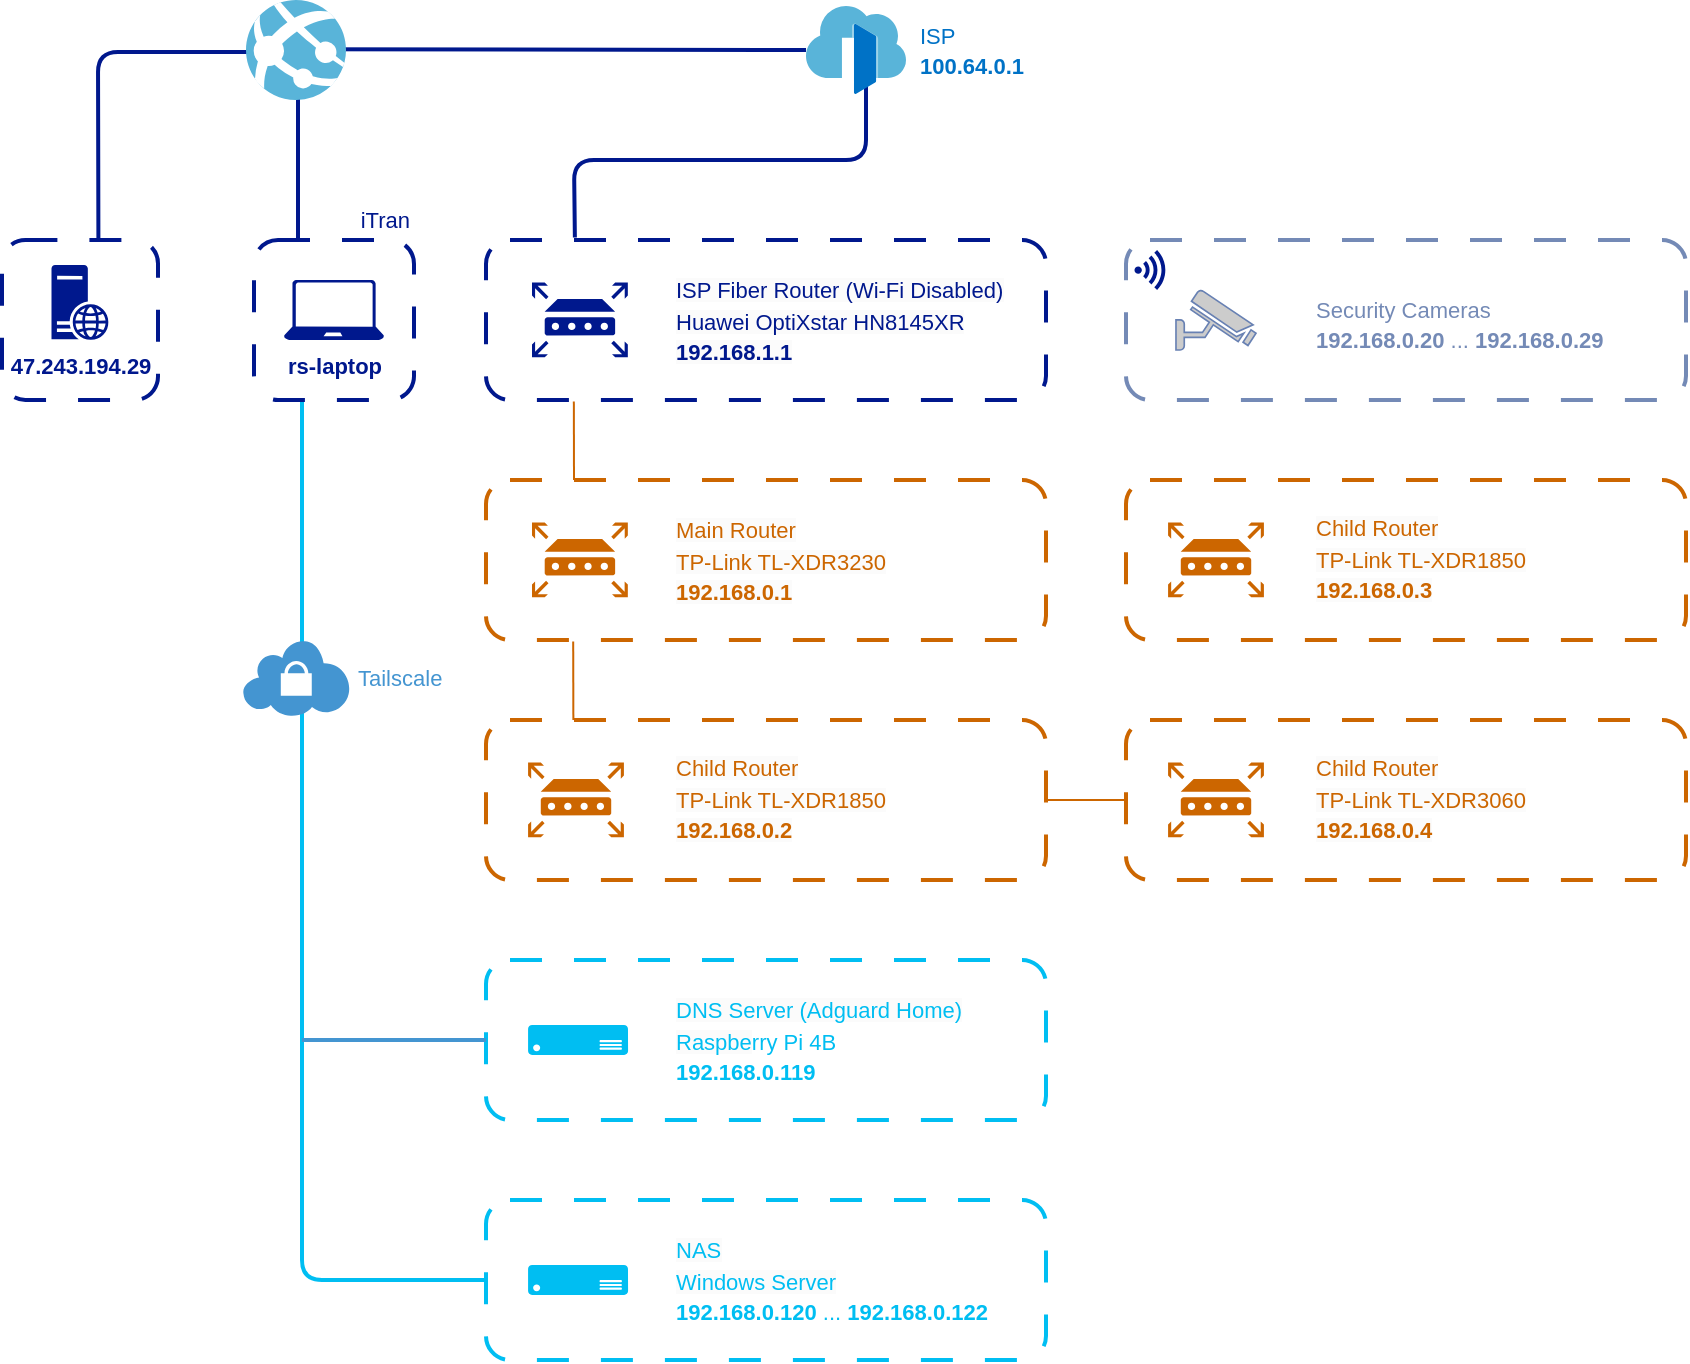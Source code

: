 <mxfile version="22.0.3" type="device">
  <diagram id="KHMHb_HekOx8Wtz281Yh" name="第 1 页">
    <mxGraphModel dx="1147" dy="710" grid="1" gridSize="10" guides="1" tooltips="1" connect="1" arrows="1" fold="1" page="1" pageScale="1" pageWidth="1169" pageHeight="827" background="#ffffff" math="1" shadow="0">
      <root>
        <mxCell id="0" />
        <mxCell id="1" parent="0" />
        <mxCell id="mQzAU8ioXe-na9pJHeP9-78" value="" style="rounded=1;whiteSpace=wrap;html=1;dashed=1;strokeWidth=2;fillColor=none;strokeColor=#00188d;fontColor=#00188d;dashPattern=8 8;" vertex="1" parent="1">
          <mxGeometry x="120" y="160" width="78" height="80" as="geometry" />
        </mxCell>
        <mxCell id="mQzAU8ioXe-na9pJHeP9-79" value="" style="endArrow=none;html=1;rounded=1;endFill=0;strokeColor=#00188d;strokeWidth=2;exitX=0.618;exitY=-0.01;exitDx=0;exitDy=0;exitPerimeter=0;" edge="1" parent="1" source="mQzAU8ioXe-na9pJHeP9-78">
          <mxGeometry width="50" height="50" relative="1" as="geometry">
            <mxPoint x="170" y="150" as="sourcePoint" />
            <mxPoint x="286" y="66" as="targetPoint" />
            <Array as="points">
              <mxPoint x="168" y="66" />
            </Array>
          </mxGeometry>
        </mxCell>
        <mxCell id="mQzAU8ioXe-na9pJHeP9-67" value="" style="endArrow=none;html=1;rounded=1;endFill=0;strokeColor=#00bef2;strokeWidth=2;entryX=0;entryY=0.5;entryDx=0;entryDy=0;exitX=0.3;exitY=1;exitDx=0;exitDy=0;exitPerimeter=0;" edge="1" parent="1" source="mQzAU8ioXe-na9pJHeP9-14" target="mQzAU8ioXe-na9pJHeP9-63">
          <mxGeometry width="50" height="50" relative="1" as="geometry">
            <mxPoint x="266" y="240" as="sourcePoint" />
            <mxPoint x="340" y="650" as="targetPoint" />
            <Array as="points">
              <mxPoint x="270" y="680" />
            </Array>
          </mxGeometry>
        </mxCell>
        <mxCell id="mQzAU8ioXe-na9pJHeP9-44" value="" style="rounded=1;whiteSpace=wrap;html=1;dashed=1;strokeWidth=2;fillColor=none;strokeColor=#748ab6;perimeterSpacing=0;glass=0;shadow=0;dashPattern=8 8;" vertex="1" parent="1">
          <mxGeometry x="682" y="160" width="280" height="80" as="geometry" />
        </mxCell>
        <mxCell id="ZmY6_l6aeNrQox6_WoO2-1" value="" style="rounded=1;whiteSpace=wrap;html=1;dashed=1;strokeWidth=2;fillColor=none;strokeColor=#00188d;perimeterSpacing=0;glass=0;shadow=0;dashPattern=8 8;" parent="1" vertex="1">
          <mxGeometry x="362" y="160" width="280" height="80" as="geometry" />
        </mxCell>
        <mxCell id="mQzAU8ioXe-na9pJHeP9-7" value="" style="endArrow=none;html=1;rounded=1;strokeWidth=2;strokeColor=#00188d;" parent="1" edge="1" target="mQzAU8ioXe-na9pJHeP9-4">
          <mxGeometry width="50" height="50" relative="1" as="geometry">
            <mxPoint x="272" y="64.66" as="sourcePoint" />
            <mxPoint x="402" y="65" as="targetPoint" />
          </mxGeometry>
        </mxCell>
        <mxCell id="mQzAU8ioXe-na9pJHeP9-10" value="" style="endArrow=none;html=1;rounded=1;endFill=0;strokeColor=#00188d;exitX=0.148;exitY=-0.015;exitDx=0;exitDy=0;exitPerimeter=0;strokeWidth=2;entryX=0.6;entryY=0.841;entryDx=0;entryDy=0;entryPerimeter=0;" parent="1" edge="1" target="mQzAU8ioXe-na9pJHeP9-4">
          <mxGeometry width="50" height="50" relative="1" as="geometry">
            <mxPoint x="406.44" y="158.8" as="sourcePoint" />
            <mxPoint x="538" y="66" as="targetPoint" />
            <Array as="points">
              <mxPoint x="406" y="120" />
              <mxPoint x="552" y="120" />
            </Array>
          </mxGeometry>
        </mxCell>
        <mxCell id="mQzAU8ioXe-na9pJHeP9-4" value="" style="image;sketch=0;aspect=fixed;html=1;points=[];align=center;fontSize=12;image=img/lib/mscae/Front_Doors.svg;" parent="1" vertex="1">
          <mxGeometry x="522" y="43" width="50" height="44" as="geometry" />
        </mxCell>
        <mxCell id="mQzAU8ioXe-na9pJHeP9-11" value="" style="endArrow=none;html=1;rounded=1;strokeWidth=2;exitX=0.258;exitY=0;exitDx=0;exitDy=0;exitPerimeter=0;strokeColor=#00188d;" parent="1" edge="1">
          <mxGeometry width="50" height="50" relative="1" as="geometry">
            <mxPoint x="268" y="160" as="sourcePoint" />
            <mxPoint x="268" y="87" as="targetPoint" />
            <Array as="points" />
          </mxGeometry>
        </mxCell>
        <mxCell id="mQzAU8ioXe-na9pJHeP9-3" value="" style="image;sketch=0;aspect=fixed;html=1;points=[];align=center;fontSize=12;image=img/lib/mscae/App_Services.svg;" parent="1" vertex="1">
          <mxGeometry x="242" y="40" width="50" height="50" as="geometry" />
        </mxCell>
        <mxCell id="mQzAU8ioXe-na9pJHeP9-12" value="" style="shadow=0;dashed=0;html=1;strokeColor=none;fillColor=#4495D1;labelPosition=center;verticalLabelPosition=bottom;verticalAlign=top;align=center;outlineConnect=0;shape=mxgraph.veeam.vpn;" parent="1" vertex="1">
          <mxGeometry x="240" y="360" width="54" height="38" as="geometry" />
        </mxCell>
        <mxCell id="mQzAU8ioXe-na9pJHeP9-14" value="" style="rounded=1;whiteSpace=wrap;html=1;dashed=1;strokeWidth=2;fillColor=none;strokeColor=#00188d;fontColor=#00188d;dashPattern=8 8;" parent="1" vertex="1">
          <mxGeometry x="246" y="160" width="80" height="80" as="geometry" />
        </mxCell>
        <mxCell id="mQzAU8ioXe-na9pJHeP9-17" value="rs-laptop" style="sketch=0;aspect=fixed;pointerEvents=1;shadow=0;dashed=0;strokeColor=none;labelPosition=center;verticalLabelPosition=bottom;verticalAlign=top;align=center;fillColor=#00188D;shape=mxgraph.azure.laptop;fontStyle=1;html=1;fontSize=11;fontColor=#00188d;" parent="1" vertex="1">
          <mxGeometry x="261" y="180" width="50" height="30" as="geometry" />
        </mxCell>
        <mxCell id="mQzAU8ioXe-na9pJHeP9-18" value="&lt;font style=&quot;font-size: 11px;&quot;&gt;iTran&lt;/font&gt;" style="rounded=1;whiteSpace=wrap;html=1;fontSize=11;strokeColor=none;fillColor=none;fontColor=#00188d;align=right;" parent="1" vertex="1">
          <mxGeometry x="286" y="140" width="40" height="20" as="geometry" />
        </mxCell>
        <mxCell id="mQzAU8ioXe-na9pJHeP9-19" value="&lt;font style=&quot;font-size: 11px;&quot;&gt;&lt;span style=&quot;font-weight: normal;&quot;&gt;ISP&lt;/span&gt;&lt;br&gt;100.64.0.1&lt;/font&gt;" style="text;align=left;verticalAlign=middle;resizable=0;points=[];autosize=1;strokeColor=none;fillColor=none;fontSize=12;fontStyle=1;html=1;fontColor=#0072c6;" parent="1" vertex="1">
          <mxGeometry x="577" y="45" width="80" height="40" as="geometry" />
        </mxCell>
        <mxCell id="mQzAU8ioXe-na9pJHeP9-22" value="" style="group" parent="1" vertex="1" connectable="0">
          <mxGeometry x="385" y="180" width="240" height="40" as="geometry" />
        </mxCell>
        <mxCell id="mQzAU8ioXe-na9pJHeP9-20" value="&lt;p style=&quot;line-height: 90%;&quot;&gt;&lt;span style=&quot;orphans: 2; text-align: left; text-indent: 0px; widows: 2; background-color: rgb(251, 251, 251); text-decoration-thickness: initial; text-decoration-style: initial; text-decoration-color: initial; float: none; display: inline !important; -webkit-text-stroke-width: 0px; word-spacing: 0px; text-transform: none; letter-spacing: normal; font-variant-caps: normal; font-variant-ligatures: normal; font-style: normal; font-size: 11px; font-family: Helvetica;&quot;&gt;ISP Fiber Router (Wi-Fi Disabled)&lt;br&gt;&lt;span style=&quot;font-size: 11px;&quot;&gt;Huawei OptiXstar HN8145XR&lt;/span&gt;&lt;br&gt;&lt;b style=&quot;font-family: Helvetica; font-size: 11px; font-style: normal; font-variant-ligatures: normal; font-variant-caps: normal; letter-spacing: normal; text-transform: none; word-spacing: 0px; -webkit-text-stroke-width: 0px;&quot;&gt;192.168.1.1&lt;/b&gt;&lt;br&gt;&lt;/span&gt;&lt;/p&gt;" style="text;whiteSpace=wrap;html=1;fontSize=16;fontColor=#00188d;verticalAlign=middle;" parent="mQzAU8ioXe-na9pJHeP9-22" vertex="1">
          <mxGeometry x="70" width="170.0" height="40" as="geometry" />
        </mxCell>
        <mxCell id="mQzAU8ioXe-na9pJHeP9-21" value="" style="sketch=0;aspect=fixed;pointerEvents=1;shadow=0;dashed=0;html=1;strokeColor=none;labelPosition=center;verticalLabelPosition=bottom;verticalAlign=top;align=center;fillColor=#00188D;shape=mxgraph.mscae.enterprise.router;fontSize=16;" parent="mQzAU8ioXe-na9pJHeP9-22" vertex="1">
          <mxGeometry y="1.31" width="47.917" height="37.375" as="geometry" />
        </mxCell>
        <mxCell id="mQzAU8ioXe-na9pJHeP9-24" value="" style="rounded=1;whiteSpace=wrap;html=1;fontSize=16;fillColor=none;strokeWidth=2;dashed=1;perimeterSpacing=0;strokeColor=#CC6600;dashPattern=8 8;" parent="1" vertex="1">
          <mxGeometry x="362" y="280" width="280" height="80" as="geometry" />
        </mxCell>
        <mxCell id="mQzAU8ioXe-na9pJHeP9-25" value="" style="endArrow=none;html=1;rounded=1;fontSize=12;startSize=8;endSize=8;entryX=0.139;entryY=1.01;entryDx=0;entryDy=0;entryPerimeter=0;strokeColor=#CC6600;" parent="1" edge="1">
          <mxGeometry width="50" height="50" relative="1" as="geometry">
            <mxPoint x="406" y="280" as="sourcePoint" />
            <mxPoint x="405.92" y="240.8" as="targetPoint" />
          </mxGeometry>
        </mxCell>
        <mxCell id="mQzAU8ioXe-na9pJHeP9-27" value="" style="sketch=0;aspect=fixed;pointerEvents=1;shadow=0;dashed=0;html=1;strokeColor=none;labelPosition=center;verticalLabelPosition=bottom;verticalAlign=top;align=center;fillColor=#CC6600;shape=mxgraph.mscae.enterprise.router;fontSize=16;" parent="1" vertex="1">
          <mxGeometry x="385" y="301.31" width="47.917" height="37.375" as="geometry" />
        </mxCell>
        <mxCell id="mQzAU8ioXe-na9pJHeP9-29" value="&lt;p style=&quot;line-height: 90%;&quot;&gt;&lt;span style=&quot;orphans: 2; text-align: left; text-indent: 0px; widows: 2; background-color: rgb(251, 251, 251); text-decoration-thickness: initial; text-decoration-style: initial; text-decoration-color: initial; float: none; display: inline !important; -webkit-text-stroke-width: 0px; word-spacing: 0px; text-transform: none; letter-spacing: normal; font-variant-caps: normal; font-variant-ligatures: normal; font-style: normal; font-size: 11px; font-family: Helvetica;&quot;&gt;Main Router&lt;br&gt;TP-Link TL-XDR3230&lt;br&gt;&lt;b style=&quot;font-family: Helvetica; font-size: 11px; font-style: normal; font-variant-ligatures: normal; font-variant-caps: normal; letter-spacing: normal; text-transform: none; word-spacing: 0px; -webkit-text-stroke-width: 0px;&quot;&gt;192.168.0.1&lt;/b&gt;&lt;br&gt;&lt;/span&gt;&lt;/p&gt;" style="text;whiteSpace=wrap;html=1;fontSize=16;fontColor=#CC6600;verticalAlign=middle;fillColor=none;" parent="1" vertex="1">
          <mxGeometry x="455" y="300" width="170.0" height="40" as="geometry" />
        </mxCell>
        <mxCell id="mQzAU8ioXe-na9pJHeP9-26" value="" style="rounded=1;whiteSpace=wrap;html=1;fontSize=16;fillColor=none;strokeWidth=2;dashed=1;perimeterSpacing=0;strokeColor=#CC6600;dashPattern=8 8;" vertex="1" parent="1">
          <mxGeometry x="362" y="400" width="280" height="80" as="geometry" />
        </mxCell>
        <mxCell id="mQzAU8ioXe-na9pJHeP9-28" value="" style="sketch=0;aspect=fixed;pointerEvents=1;shadow=0;dashed=0;html=1;strokeColor=none;labelPosition=center;verticalLabelPosition=bottom;verticalAlign=top;align=center;fillColor=#CC6600;shape=mxgraph.mscae.enterprise.router;fontSize=16;" vertex="1" parent="1">
          <mxGeometry x="383.04" y="421.31" width="47.917" height="37.375" as="geometry" />
        </mxCell>
        <mxCell id="mQzAU8ioXe-na9pJHeP9-30" value="&lt;p style=&quot;line-height: 90%;&quot;&gt;&lt;span style=&quot;orphans: 2; text-align: left; text-indent: 0px; widows: 2; background-color: rgb(251, 251, 251); text-decoration-thickness: initial; text-decoration-style: initial; text-decoration-color: initial; float: none; display: inline !important; -webkit-text-stroke-width: 0px; word-spacing: 0px; text-transform: none; letter-spacing: normal; font-variant-caps: normal; font-variant-ligatures: normal; font-style: normal; font-size: 11px; font-family: Helvetica;&quot;&gt;Child Router&lt;br&gt;TP-Link TL-XDR1850&lt;br&gt;&lt;b style=&quot;font-family: Helvetica; font-size: 11px; font-style: normal; font-variant-ligatures: normal; font-variant-caps: normal; letter-spacing: normal; text-transform: none; word-spacing: 0px; -webkit-text-stroke-width: 0px;&quot;&gt;192.168.0.2&lt;/b&gt;&lt;br&gt;&lt;/span&gt;&lt;/p&gt;" style="text;whiteSpace=wrap;html=1;fontSize=16;fontColor=#CC6600;verticalAlign=middle;fillColor=none;" vertex="1" parent="1">
          <mxGeometry x="455" y="418.68" width="170.0" height="40" as="geometry" />
        </mxCell>
        <mxCell id="mQzAU8ioXe-na9pJHeP9-31" value="" style="rounded=1;whiteSpace=wrap;html=1;fontSize=16;fillColor=none;strokeWidth=2;dashed=1;perimeterSpacing=0;strokeColor=#CC6600;dashPattern=8 8;" vertex="1" parent="1">
          <mxGeometry x="682" y="280" width="280" height="80" as="geometry" />
        </mxCell>
        <mxCell id="mQzAU8ioXe-na9pJHeP9-32" value="" style="sketch=0;aspect=fixed;pointerEvents=1;shadow=0;dashed=0;html=1;strokeColor=none;labelPosition=center;verticalLabelPosition=bottom;verticalAlign=top;align=center;fillColor=#CC6600;shape=mxgraph.mscae.enterprise.router;fontSize=16;" vertex="1" parent="1">
          <mxGeometry x="703.04" y="301.31" width="47.917" height="37.375" as="geometry" />
        </mxCell>
        <mxCell id="mQzAU8ioXe-na9pJHeP9-33" value="&lt;p style=&quot;line-height: 90%;&quot;&gt;&lt;span style=&quot;orphans: 2; text-align: left; text-indent: 0px; widows: 2; background-color: rgb(251, 251, 251); text-decoration-thickness: initial; text-decoration-style: initial; text-decoration-color: initial; float: none; display: inline !important; -webkit-text-stroke-width: 0px; word-spacing: 0px; text-transform: none; letter-spacing: normal; font-variant-caps: normal; font-variant-ligatures: normal; font-style: normal; font-size: 11px; font-family: Helvetica;&quot;&gt;Child Router&lt;br&gt;TP-Link TL-XDR1850&lt;br&gt;&lt;b style=&quot;font-family: Helvetica; font-size: 11px; font-style: normal; font-variant-ligatures: normal; font-variant-caps: normal; letter-spacing: normal; text-transform: none; word-spacing: 0px; -webkit-text-stroke-width: 0px;&quot;&gt;192.168.0.3&lt;/b&gt;&lt;br&gt;&lt;/span&gt;&lt;/p&gt;" style="text;whiteSpace=wrap;html=1;fontSize=16;fontColor=#CC6600;verticalAlign=middle;fillColor=none;" vertex="1" parent="1">
          <mxGeometry x="775" y="298.68" width="170.0" height="40" as="geometry" />
        </mxCell>
        <mxCell id="mQzAU8ioXe-na9pJHeP9-34" value="" style="rounded=1;whiteSpace=wrap;html=1;fontSize=16;fillColor=none;strokeWidth=2;dashed=1;perimeterSpacing=0;strokeColor=#CC6600;dashPattern=8 8;" vertex="1" parent="1">
          <mxGeometry x="682" y="400" width="280" height="80" as="geometry" />
        </mxCell>
        <mxCell id="mQzAU8ioXe-na9pJHeP9-35" value="" style="sketch=0;aspect=fixed;pointerEvents=1;shadow=0;dashed=0;html=1;strokeColor=none;labelPosition=center;verticalLabelPosition=bottom;verticalAlign=top;align=center;fillColor=#CC6600;shape=mxgraph.mscae.enterprise.router;fontSize=16;" vertex="1" parent="1">
          <mxGeometry x="703.04" y="421.31" width="47.917" height="37.375" as="geometry" />
        </mxCell>
        <mxCell id="mQzAU8ioXe-na9pJHeP9-36" value="&lt;p style=&quot;line-height: 90%;&quot;&gt;&lt;span style=&quot;orphans: 2; text-align: left; text-indent: 0px; widows: 2; background-color: rgb(251, 251, 251); text-decoration-thickness: initial; text-decoration-style: initial; text-decoration-color: initial; float: none; display: inline !important; -webkit-text-stroke-width: 0px; word-spacing: 0px; text-transform: none; letter-spacing: normal; font-variant-caps: normal; font-variant-ligatures: normal; font-style: normal; font-size: 11px; font-family: Helvetica;&quot;&gt;Child Router&lt;br&gt;TP-Link TL-XDR3060&lt;br&gt;&lt;b style=&quot;font-family: Helvetica; font-size: 11px; font-style: normal; font-variant-ligatures: normal; font-variant-caps: normal; letter-spacing: normal; text-transform: none; word-spacing: 0px; -webkit-text-stroke-width: 0px;&quot;&gt;192.168.0.4&lt;/b&gt;&lt;br&gt;&lt;/span&gt;&lt;/p&gt;" style="text;whiteSpace=wrap;html=1;fontSize=16;fontColor=#CC6600;verticalAlign=middle;fillColor=none;" vertex="1" parent="1">
          <mxGeometry x="775" y="418.68" width="170.0" height="40" as="geometry" />
        </mxCell>
        <mxCell id="mQzAU8ioXe-na9pJHeP9-38" value="" style="endArrow=none;html=1;rounded=1;fontSize=12;startSize=8;endSize=8;entryX=0.139;entryY=1.01;entryDx=0;entryDy=0;entryPerimeter=0;strokeColor=#CC6600;" edge="1" parent="1">
          <mxGeometry width="50" height="50" relative="1" as="geometry">
            <mxPoint x="405.68" y="400" as="sourcePoint" />
            <mxPoint x="405.6" y="360.8" as="targetPoint" />
          </mxGeometry>
        </mxCell>
        <mxCell id="mQzAU8ioXe-na9pJHeP9-40" value="" style="endArrow=none;html=1;rounded=0;fontSize=12;startSize=8;endSize=8;curved=1;entryX=1;entryY=0.5;entryDx=0;entryDy=0;strokeColor=#CC6600;exitX=0;exitY=0.5;exitDx=0;exitDy=0;" edge="1" parent="1" source="mQzAU8ioXe-na9pJHeP9-34" target="mQzAU8ioXe-na9pJHeP9-26">
          <mxGeometry width="50" height="50" relative="1" as="geometry">
            <mxPoint x="787.08" y="310" as="sourcePoint" />
            <mxPoint x="787" y="270.8" as="targetPoint" />
          </mxGeometry>
        </mxCell>
        <mxCell id="mQzAU8ioXe-na9pJHeP9-43" value="" style="fontColor=#0066CC;verticalAlign=top;verticalLabelPosition=bottom;labelPosition=center;align=center;html=1;outlineConnect=0;fillColor=#CCCCCC;strokeColor=#6881B3;gradientColor=none;gradientDirection=north;strokeWidth=2;shape=mxgraph.networks.security_camera;fontSize=16;aspect=fixed;" vertex="1" parent="1">
          <mxGeometry x="706.99" y="185" width="40.01" height="30" as="geometry" />
        </mxCell>
        <mxCell id="mQzAU8ioXe-na9pJHeP9-49" value="" style="sketch=0;aspect=fixed;pointerEvents=1;shadow=0;dashed=0;html=1;strokeColor=none;labelPosition=center;verticalLabelPosition=bottom;verticalAlign=top;align=center;fillColor=#00188D;shape=mxgraph.mscae.enterprise.wireless_connection;fontSize=16;" vertex="1" parent="1">
          <mxGeometry x="686.24" y="165" width="16.8" height="20" as="geometry" />
        </mxCell>
        <mxCell id="mQzAU8ioXe-na9pJHeP9-51" value="Tailscale" style="text;html=1;align=left;verticalAlign=middle;resizable=0;points=[];autosize=1;strokeColor=none;fillColor=none;fontSize=11;fontColor=#4495d1;" vertex="1" parent="1">
          <mxGeometry x="296" y="364" width="70" height="30" as="geometry" />
        </mxCell>
        <mxCell id="mQzAU8ioXe-na9pJHeP9-57" value="&lt;div style=&quot;&quot;&gt;&lt;span style=&quot;font-weight: normal; font-size: 11px; background-color: initial;&quot;&gt;Security Cameras&lt;/span&gt;&lt;/div&gt;&lt;font style=&quot;font-size: 11px;&quot;&gt;&lt;div style=&quot;&quot;&gt;&lt;span style=&quot;background-color: initial;&quot;&gt;192.168.0.20&lt;/span&gt;&lt;span style=&quot;background-color: initial; font-weight: normal;&quot;&gt; ... &lt;/span&gt;&lt;span style=&quot;background-color: initial;&quot;&gt;192.168.0.29&lt;/span&gt;&lt;/div&gt;&lt;/font&gt;" style="text;html=1;align=left;verticalAlign=middle;resizable=0;points=[];autosize=1;strokeColor=none;fillColor=none;fontSize=16;fontColor=#748ab6;fontStyle=1" vertex="1" parent="1">
          <mxGeometry x="775" y="175" width="170" height="50" as="geometry" />
        </mxCell>
        <mxCell id="mQzAU8ioXe-na9pJHeP9-63" value="" style="rounded=1;whiteSpace=wrap;html=1;fontSize=16;fillColor=none;strokeWidth=2;dashed=1;perimeterSpacing=0;strokeColor=#00bef2;dashPattern=8 8;" vertex="1" parent="1">
          <mxGeometry x="362" y="640" width="280" height="80" as="geometry" />
        </mxCell>
        <mxCell id="mQzAU8ioXe-na9pJHeP9-65" value="" style="verticalLabelPosition=bottom;html=1;verticalAlign=top;align=center;strokeColor=none;fillColor=#00BEF2;shape=mxgraph.azure.server;fontSize=16;" vertex="1" parent="1">
          <mxGeometry x="383.04" y="672.5" width="50" height="15" as="geometry" />
        </mxCell>
        <mxCell id="mQzAU8ioXe-na9pJHeP9-68" value="&lt;p style=&quot;line-height: 90%;&quot;&gt;&lt;span style=&quot;orphans: 2; text-align: left; text-indent: 0px; widows: 2; background-color: rgb(251, 251, 251); text-decoration-thickness: initial; text-decoration-style: initial; text-decoration-color: initial; float: none; display: inline !important; -webkit-text-stroke-width: 0px; word-spacing: 0px; text-transform: none; letter-spacing: normal; font-variant-caps: normal; font-variant-ligatures: normal; font-style: normal; font-size: 11px; font-family: Helvetica;&quot;&gt;NAS&lt;br&gt;&lt;span style=&quot;font-family: Helvetica; font-size: 11px; font-style: normal; font-variant-ligatures: normal; font-variant-caps: normal; letter-spacing: normal; text-transform: none; word-spacing: 0px; -webkit-text-stroke-width: 0px;&quot;&gt;Windows Server&lt;br&gt;&lt;/span&gt;&lt;/span&gt;&lt;b style=&quot;font-size: 11px;&quot;&gt;192.168.0.120&lt;/b&gt;&lt;span style=&quot;font-size: 11px;&quot;&gt;&amp;nbsp;...&amp;nbsp;&lt;/span&gt;&lt;b style=&quot;font-size: 11px;&quot;&gt;192.168.0.122&lt;/b&gt;&lt;/p&gt;" style="text;whiteSpace=wrap;html=1;fontSize=16;fontColor=#00bef2;verticalAlign=middle;fillColor=none;" vertex="1" parent="1">
          <mxGeometry x="455" y="660" width="170" height="40" as="geometry" />
        </mxCell>
        <mxCell id="mQzAU8ioXe-na9pJHeP9-72" value="" style="rounded=1;whiteSpace=wrap;html=1;fontSize=16;fillColor=none;strokeWidth=2;dashed=1;perimeterSpacing=0;strokeColor=#00bef2;dashPattern=8 8;" vertex="1" parent="1">
          <mxGeometry x="362" y="520" width="280" height="80" as="geometry" />
        </mxCell>
        <mxCell id="mQzAU8ioXe-na9pJHeP9-73" value="" style="verticalLabelPosition=bottom;html=1;verticalAlign=top;align=center;strokeColor=none;fillColor=#00BEF2;shape=mxgraph.azure.server;fontSize=16;" vertex="1" parent="1">
          <mxGeometry x="383.04" y="552.5" width="50" height="15" as="geometry" />
        </mxCell>
        <mxCell id="mQzAU8ioXe-na9pJHeP9-74" value="&lt;p style=&quot;line-height: 90%;&quot;&gt;&lt;span style=&quot;orphans: 2; text-align: left; text-indent: 0px; widows: 2; background-color: rgb(251, 251, 251); text-decoration-thickness: initial; text-decoration-style: initial; text-decoration-color: initial; float: none; display: inline !important; -webkit-text-stroke-width: 0px; word-spacing: 0px; text-transform: none; letter-spacing: normal; font-variant-caps: normal; font-variant-ligatures: normal; font-style: normal; font-size: 11px; font-family: Helvetica;&quot;&gt;DNS Server (Adguard Home)&lt;br&gt;&lt;span style=&quot;font-family: Helvetica; font-size: 11px; font-style: normal; font-variant-ligatures: normal; font-variant-caps: normal; letter-spacing: normal; text-transform: none; word-spacing: 0px; -webkit-text-stroke-width: 0px;&quot;&gt;Raspbe&lt;/span&gt;&lt;/span&gt;&lt;span style=&quot;font-size: 11px;&quot;&gt;rry Pi 4B&lt;br&gt;&lt;/span&gt;&lt;b style=&quot;background-color: initial; font-size: 11px;&quot;&gt;192.168.0.119&lt;/b&gt;&lt;/p&gt;" style="text;whiteSpace=wrap;html=1;fontSize=16;fontColor=#00bef2;verticalAlign=middle;fillColor=none;" vertex="1" parent="1">
          <mxGeometry x="455" y="540" width="170" height="40" as="geometry" />
        </mxCell>
        <mxCell id="mQzAU8ioXe-na9pJHeP9-75" value="" style="endArrow=none;html=1;rounded=1;fontSize=12;startSize=8;endSize=8;fontColor=#00bef2;strokeColor=#4495d1;strokeWidth=2;exitX=0;exitY=0.5;exitDx=0;exitDy=0;" edge="1" parent="1" source="mQzAU8ioXe-na9pJHeP9-72">
          <mxGeometry width="50" height="50" relative="1" as="geometry">
            <mxPoint x="799" y="559.6" as="sourcePoint" />
            <mxPoint x="270" y="560" as="targetPoint" />
          </mxGeometry>
        </mxCell>
        <mxCell id="mQzAU8ioXe-na9pJHeP9-76" value="&lt;font style=&quot;font-size: 11px;&quot;&gt;47.243.194.29&lt;/font&gt;" style="sketch=0;aspect=fixed;pointerEvents=1;shadow=0;dashed=0;strokeColor=none;labelPosition=center;verticalLabelPosition=bottom;verticalAlign=top;align=center;fillColor=#00188D;shape=mxgraph.mscae.enterprise.web_server;fontSize=11;fontColor=#00188d;html=1;fontStyle=1" vertex="1" parent="1">
          <mxGeometry x="144.75" y="172.5" width="28.5" height="37.5" as="geometry" />
        </mxCell>
      </root>
    </mxGraphModel>
  </diagram>
</mxfile>
